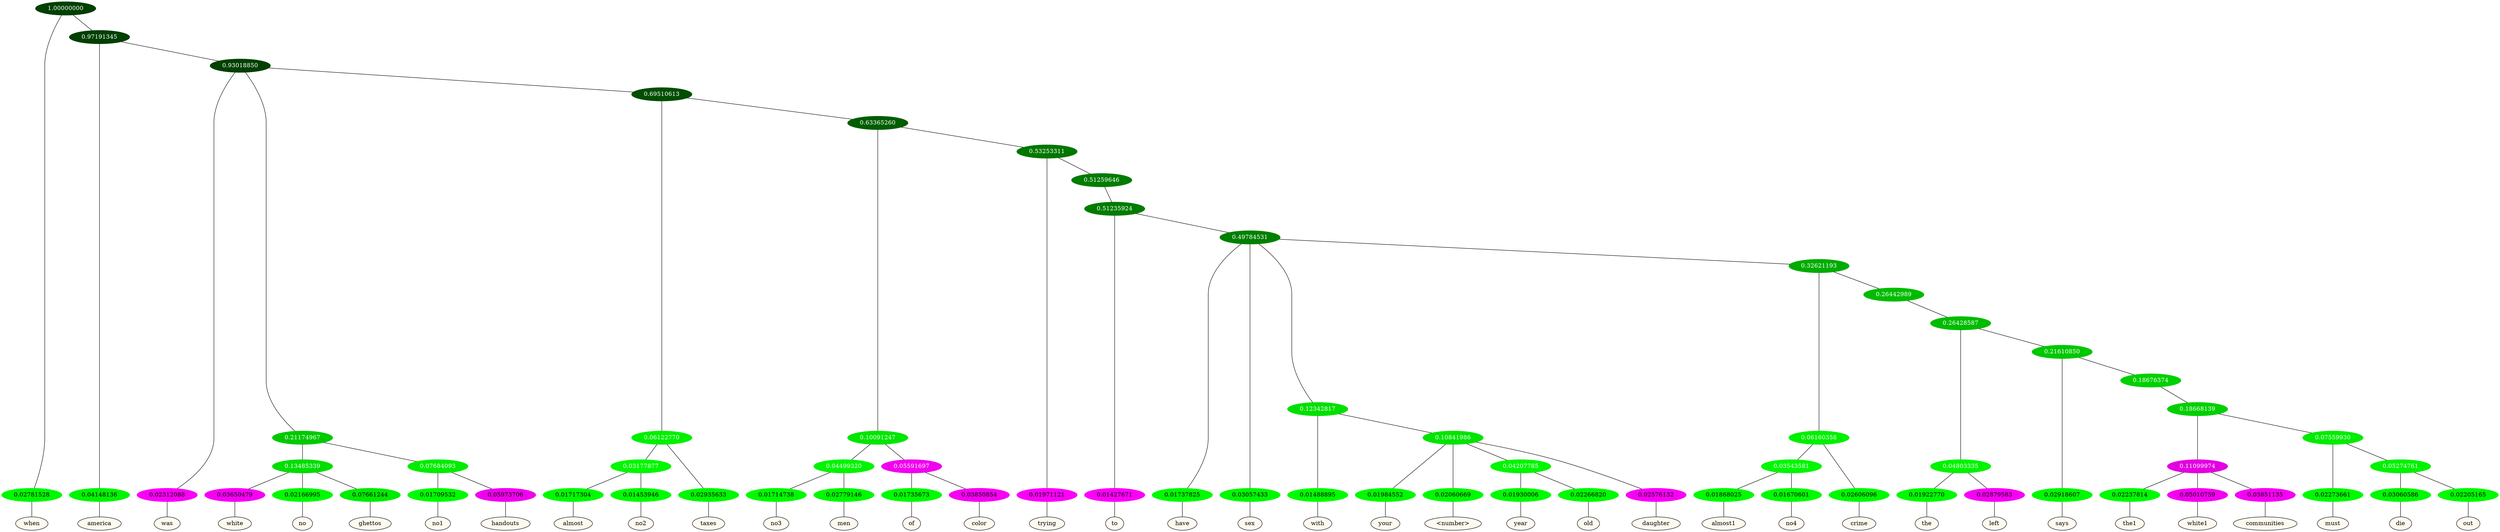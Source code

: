 graph {
	node [format=png height=0.15 nodesep=0.001 ordering=out overlap=prism overlap_scaling=0.01 ranksep=0.001 ratio=0.2 style=filled width=0.15]
	{
		rank=same
		a_w_1 [label=when color=black fillcolor=floralwhite style="filled,solid"]
		a_w_3 [label=america color=black fillcolor=floralwhite style="filled,solid"]
		a_w_5 [label=was color=black fillcolor=floralwhite style="filled,solid"]
		a_w_12 [label=white color=black fillcolor=floralwhite style="filled,solid"]
		a_w_13 [label=no color=black fillcolor=floralwhite style="filled,solid"]
		a_w_14 [label=ghettos color=black fillcolor=floralwhite style="filled,solid"]
		a_w_15 [label=no1 color=black fillcolor=floralwhite style="filled,solid"]
		a_w_16 [label=handouts color=black fillcolor=floralwhite style="filled,solid"]
		a_w_21 [label=almost color=black fillcolor=floralwhite style="filled,solid"]
		a_w_22 [label=no2 color=black fillcolor=floralwhite style="filled,solid"]
		a_w_18 [label=taxes color=black fillcolor=floralwhite style="filled,solid"]
		a_w_27 [label=no3 color=black fillcolor=floralwhite style="filled,solid"]
		a_w_28 [label=men color=black fillcolor=floralwhite style="filled,solid"]
		a_w_29 [label=of color=black fillcolor=floralwhite style="filled,solid"]
		a_w_30 [label=color color=black fillcolor=floralwhite style="filled,solid"]
		a_w_25 [label=trying color=black fillcolor=floralwhite style="filled,solid"]
		a_w_32 [label=to color=black fillcolor=floralwhite style="filled,solid"]
		a_w_34 [label=have color=black fillcolor=floralwhite style="filled,solid"]
		a_w_35 [label=sex color=black fillcolor=floralwhite style="filled,solid"]
		a_w_38 [label=with color=black fillcolor=floralwhite style="filled,solid"]
		a_w_42 [label=your color=black fillcolor=floralwhite style="filled,solid"]
		a_w_43 [label="\<number\>" color=black fillcolor=floralwhite style="filled,solid"]
		a_w_49 [label=year color=black fillcolor=floralwhite style="filled,solid"]
		a_w_50 [label=old color=black fillcolor=floralwhite style="filled,solid"]
		a_w_45 [label=daughter color=black fillcolor=floralwhite style="filled,solid"]
		a_w_51 [label=almost1 color=black fillcolor=floralwhite style="filled,solid"]
		a_w_52 [label=no4 color=black fillcolor=floralwhite style="filled,solid"]
		a_w_47 [label=crime color=black fillcolor=floralwhite style="filled,solid"]
		a_w_55 [label=the color=black fillcolor=floralwhite style="filled,solid"]
		a_w_56 [label=left color=black fillcolor=floralwhite style="filled,solid"]
		a_w_57 [label=says color=black fillcolor=floralwhite style="filled,solid"]
		a_w_62 [label=the1 color=black fillcolor=floralwhite style="filled,solid"]
		a_w_63 [label=white1 color=black fillcolor=floralwhite style="filled,solid"]
		a_w_64 [label=communities color=black fillcolor=floralwhite style="filled,solid"]
		a_w_65 [label=must color=black fillcolor=floralwhite style="filled,solid"]
		a_w_67 [label=die color=black fillcolor=floralwhite style="filled,solid"]
		a_w_68 [label=out color=black fillcolor=floralwhite style="filled,solid"]
	}
	a_n_1 -- a_w_1
	a_n_3 -- a_w_3
	a_n_5 -- a_w_5
	a_n_12 -- a_w_12
	a_n_13 -- a_w_13
	a_n_14 -- a_w_14
	a_n_15 -- a_w_15
	a_n_16 -- a_w_16
	a_n_21 -- a_w_21
	a_n_22 -- a_w_22
	a_n_18 -- a_w_18
	a_n_27 -- a_w_27
	a_n_28 -- a_w_28
	a_n_29 -- a_w_29
	a_n_30 -- a_w_30
	a_n_25 -- a_w_25
	a_n_32 -- a_w_32
	a_n_34 -- a_w_34
	a_n_35 -- a_w_35
	a_n_38 -- a_w_38
	a_n_42 -- a_w_42
	a_n_43 -- a_w_43
	a_n_49 -- a_w_49
	a_n_50 -- a_w_50
	a_n_45 -- a_w_45
	a_n_51 -- a_w_51
	a_n_52 -- a_w_52
	a_n_47 -- a_w_47
	a_n_55 -- a_w_55
	a_n_56 -- a_w_56
	a_n_57 -- a_w_57
	a_n_62 -- a_w_62
	a_n_63 -- a_w_63
	a_n_64 -- a_w_64
	a_n_65 -- a_w_65
	a_n_67 -- a_w_67
	a_n_68 -- a_w_68
	{
		rank=same
		a_n_1 [label=0.02781528 color="0.334 1.000 0.972" fontcolor=black]
		a_n_3 [label=0.04148136 color="0.334 1.000 0.959" fontcolor=black]
		a_n_5 [label=0.02312088 color="0.835 1.000 0.977" fontcolor=black]
		a_n_12 [label=0.03650479 color="0.835 1.000 0.963" fontcolor=black]
		a_n_13 [label=0.02166995 color="0.334 1.000 0.978" fontcolor=black]
		a_n_14 [label=0.07661244 color="0.334 1.000 0.923" fontcolor=black]
		a_n_15 [label=0.01709532 color="0.334 1.000 0.983" fontcolor=black]
		a_n_16 [label=0.05973706 color="0.835 1.000 0.940" fontcolor=black]
		a_n_21 [label=0.01717304 color="0.334 1.000 0.983" fontcolor=black]
		a_n_22 [label=0.01453946 color="0.334 1.000 0.985" fontcolor=black]
		a_n_18 [label=0.02935633 color="0.334 1.000 0.971" fontcolor=black]
		a_n_27 [label=0.01714738 color="0.334 1.000 0.983" fontcolor=black]
		a_n_28 [label=0.02779146 color="0.334 1.000 0.972" fontcolor=black]
		a_n_29 [label=0.01735673 color="0.334 1.000 0.983" fontcolor=black]
		a_n_30 [label=0.03850854 color="0.835 1.000 0.961" fontcolor=black]
		a_n_25 [label=0.01971121 color="0.835 1.000 0.980" fontcolor=black]
		a_n_32 [label=0.01427671 color="0.835 1.000 0.986" fontcolor=black]
		a_n_34 [label=0.01737825 color="0.334 1.000 0.983" fontcolor=black]
		a_n_35 [label=0.03057433 color="0.334 1.000 0.969" fontcolor=black]
		a_n_38 [label=0.01488895 color="0.334 1.000 0.985" fontcolor=black]
		a_n_42 [label=0.01984552 color="0.334 1.000 0.980" fontcolor=black]
		a_n_43 [label=0.02060669 color="0.334 1.000 0.979" fontcolor=black]
		a_n_49 [label=0.01930006 color="0.334 1.000 0.981" fontcolor=black]
		a_n_50 [label=0.02266820 color="0.334 1.000 0.977" fontcolor=black]
		a_n_45 [label=0.02576132 color="0.835 1.000 0.974" fontcolor=black]
		a_n_51 [label=0.01868025 color="0.334 1.000 0.981" fontcolor=black]
		a_n_52 [label=0.01670601 color="0.334 1.000 0.983" fontcolor=black]
		a_n_47 [label=0.02606096 color="0.334 1.000 0.974" fontcolor=black]
		a_n_55 [label=0.01922770 color="0.334 1.000 0.981" fontcolor=black]
		a_n_56 [label=0.02879583 color="0.835 1.000 0.971" fontcolor=black]
		a_n_57 [label=0.02918607 color="0.334 1.000 0.971" fontcolor=black]
		a_n_62 [label=0.02237814 color="0.334 1.000 0.978" fontcolor=black]
		a_n_63 [label=0.05010759 color="0.835 1.000 0.950" fontcolor=black]
		a_n_64 [label=0.03851135 color="0.835 1.000 0.961" fontcolor=black]
		a_n_65 [label=0.02273661 color="0.334 1.000 0.977" fontcolor=black]
		a_n_67 [label=0.03060586 color="0.334 1.000 0.969" fontcolor=black]
		a_n_68 [label=0.02205165 color="0.334 1.000 0.978" fontcolor=black]
	}
	a_n_0 [label=1.00000000 color="0.334 1.000 0.250" fontcolor=grey99]
	a_n_0 -- a_n_1
	a_n_2 [label=0.97191345 color="0.334 1.000 0.250" fontcolor=grey99]
	a_n_0 -- a_n_2
	a_n_2 -- a_n_3
	a_n_4 [label=0.93018850 color="0.334 1.000 0.250" fontcolor=grey99]
	a_n_2 -- a_n_4
	a_n_4 -- a_n_5
	a_n_6 [label=0.21174967 color="0.334 1.000 0.788" fontcolor=grey99]
	a_n_4 -- a_n_6
	a_n_7 [label=0.69510613 color="0.334 1.000 0.305" fontcolor=grey99]
	a_n_4 -- a_n_7
	a_n_8 [label=0.13485339 color="0.334 1.000 0.865" fontcolor=grey99]
	a_n_6 -- a_n_8
	a_n_9 [label=0.07684093 color="0.334 1.000 0.923" fontcolor=grey99]
	a_n_6 -- a_n_9
	a_n_10 [label=0.06122770 color="0.334 1.000 0.939" fontcolor=grey99]
	a_n_7 -- a_n_10
	a_n_11 [label=0.63365260 color="0.334 1.000 0.366" fontcolor=grey99]
	a_n_7 -- a_n_11
	a_n_8 -- a_n_12
	a_n_8 -- a_n_13
	a_n_8 -- a_n_14
	a_n_9 -- a_n_15
	a_n_9 -- a_n_16
	a_n_17 [label=0.03177877 color="0.334 1.000 0.968" fontcolor=grey99]
	a_n_10 -- a_n_17
	a_n_10 -- a_n_18
	a_n_19 [label=0.10091247 color="0.334 1.000 0.899" fontcolor=grey99]
	a_n_11 -- a_n_19
	a_n_20 [label=0.53253311 color="0.334 1.000 0.467" fontcolor=grey99]
	a_n_11 -- a_n_20
	a_n_17 -- a_n_21
	a_n_17 -- a_n_22
	a_n_23 [label=0.04499320 color="0.334 1.000 0.955" fontcolor=grey99]
	a_n_19 -- a_n_23
	a_n_24 [label=0.05591697 color="0.835 1.000 0.944" fontcolor=grey99]
	a_n_19 -- a_n_24
	a_n_20 -- a_n_25
	a_n_26 [label=0.51259646 color="0.334 1.000 0.487" fontcolor=grey99]
	a_n_20 -- a_n_26
	a_n_23 -- a_n_27
	a_n_23 -- a_n_28
	a_n_24 -- a_n_29
	a_n_24 -- a_n_30
	a_n_31 [label=0.51235924 color="0.334 1.000 0.488" fontcolor=grey99]
	a_n_26 -- a_n_31
	a_n_31 -- a_n_32
	a_n_33 [label=0.49784531 color="0.334 1.000 0.502" fontcolor=grey99]
	a_n_31 -- a_n_33
	a_n_33 -- a_n_34
	a_n_33 -- a_n_35
	a_n_36 [label=0.12342817 color="0.334 1.000 0.877" fontcolor=grey99]
	a_n_33 -- a_n_36
	a_n_37 [label=0.32621193 color="0.334 1.000 0.674" fontcolor=grey99]
	a_n_33 -- a_n_37
	a_n_36 -- a_n_38
	a_n_39 [label=0.10841986 color="0.334 1.000 0.892" fontcolor=grey99]
	a_n_36 -- a_n_39
	a_n_40 [label=0.06160358 color="0.334 1.000 0.938" fontcolor=grey99]
	a_n_37 -- a_n_40
	a_n_41 [label=0.26442989 color="0.334 1.000 0.736" fontcolor=grey99]
	a_n_37 -- a_n_41
	a_n_39 -- a_n_42
	a_n_39 -- a_n_43
	a_n_44 [label=0.04207785 color="0.334 1.000 0.958" fontcolor=grey99]
	a_n_39 -- a_n_44
	a_n_39 -- a_n_45
	a_n_46 [label=0.03543581 color="0.334 1.000 0.965" fontcolor=grey99]
	a_n_40 -- a_n_46
	a_n_40 -- a_n_47
	a_n_48 [label=0.26428587 color="0.334 1.000 0.736" fontcolor=grey99]
	a_n_41 -- a_n_48
	a_n_44 -- a_n_49
	a_n_44 -- a_n_50
	a_n_46 -- a_n_51
	a_n_46 -- a_n_52
	a_n_53 [label=0.04803335 color="0.334 1.000 0.952" fontcolor=grey99]
	a_n_48 -- a_n_53
	a_n_54 [label=0.21610850 color="0.334 1.000 0.784" fontcolor=grey99]
	a_n_48 -- a_n_54
	a_n_53 -- a_n_55
	a_n_53 -- a_n_56
	a_n_54 -- a_n_57
	a_n_58 [label=0.18676374 color="0.334 1.000 0.813" fontcolor=grey99]
	a_n_54 -- a_n_58
	a_n_59 [label=0.18668139 color="0.334 1.000 0.813" fontcolor=grey99]
	a_n_58 -- a_n_59
	a_n_60 [label=0.11099974 color="0.835 1.000 0.889" fontcolor=grey99]
	a_n_59 -- a_n_60
	a_n_61 [label=0.07559930 color="0.334 1.000 0.924" fontcolor=grey99]
	a_n_59 -- a_n_61
	a_n_60 -- a_n_62
	a_n_60 -- a_n_63
	a_n_60 -- a_n_64
	a_n_61 -- a_n_65
	a_n_66 [label=0.05274761 color="0.334 1.000 0.947" fontcolor=grey99]
	a_n_61 -- a_n_66
	a_n_66 -- a_n_67
	a_n_66 -- a_n_68
}
